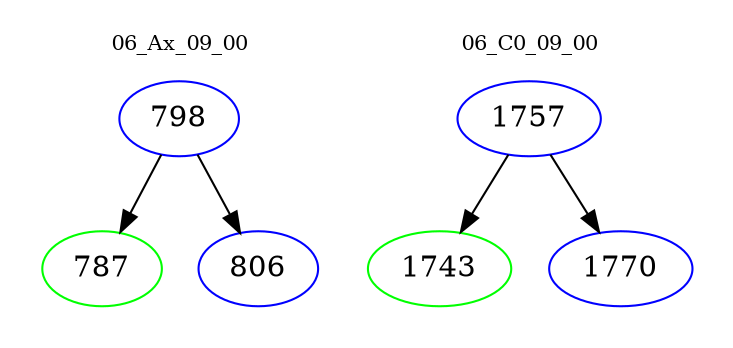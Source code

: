 digraph{
subgraph cluster_0 {
color = white
label = "06_Ax_09_00";
fontsize=10;
T0_798 [label="798", color="blue"]
T0_798 -> T0_787 [color="black"]
T0_787 [label="787", color="green"]
T0_798 -> T0_806 [color="black"]
T0_806 [label="806", color="blue"]
}
subgraph cluster_1 {
color = white
label = "06_C0_09_00";
fontsize=10;
T1_1757 [label="1757", color="blue"]
T1_1757 -> T1_1743 [color="black"]
T1_1743 [label="1743", color="green"]
T1_1757 -> T1_1770 [color="black"]
T1_1770 [label="1770", color="blue"]
}
}
